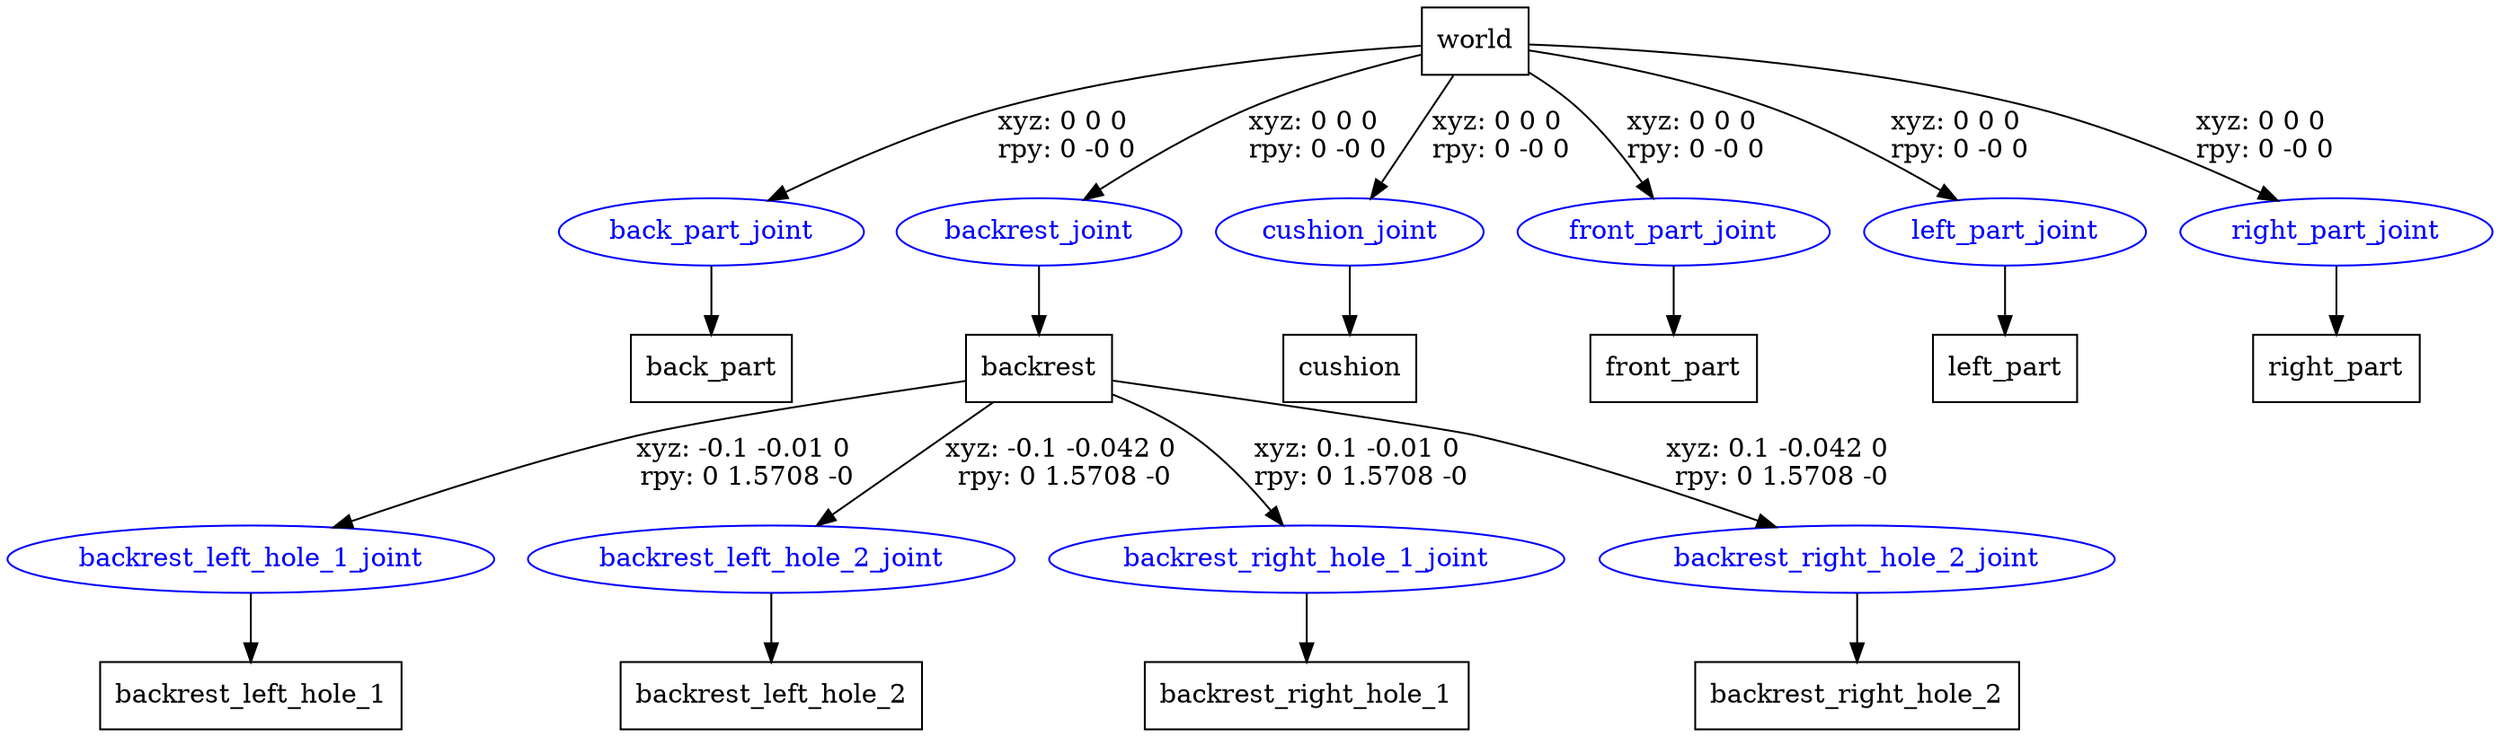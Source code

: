 digraph G {
node [shape=box];
"world" [label="world"];
"back_part" [label="back_part"];
"backrest" [label="backrest"];
"backrest_left_hole_1" [label="backrest_left_hole_1"];
"backrest_left_hole_2" [label="backrest_left_hole_2"];
"backrest_right_hole_1" [label="backrest_right_hole_1"];
"backrest_right_hole_2" [label="backrest_right_hole_2"];
"cushion" [label="cushion"];
"front_part" [label="front_part"];
"left_part" [label="left_part"];
"right_part" [label="right_part"];
node [shape=ellipse, color=blue, fontcolor=blue];
"world" -> "back_part_joint" [label="xyz: 0 0 0 \nrpy: 0 -0 0"]
"back_part_joint" -> "back_part"
"world" -> "backrest_joint" [label="xyz: 0 0 0 \nrpy: 0 -0 0"]
"backrest_joint" -> "backrest"
"backrest" -> "backrest_left_hole_1_joint" [label="xyz: -0.1 -0.01 0 \nrpy: 0 1.5708 -0"]
"backrest_left_hole_1_joint" -> "backrest_left_hole_1"
"backrest" -> "backrest_left_hole_2_joint" [label="xyz: -0.1 -0.042 0 \nrpy: 0 1.5708 -0"]
"backrest_left_hole_2_joint" -> "backrest_left_hole_2"
"backrest" -> "backrest_right_hole_1_joint" [label="xyz: 0.1 -0.01 0 \nrpy: 0 1.5708 -0"]
"backrest_right_hole_1_joint" -> "backrest_right_hole_1"
"backrest" -> "backrest_right_hole_2_joint" [label="xyz: 0.1 -0.042 0 \nrpy: 0 1.5708 -0"]
"backrest_right_hole_2_joint" -> "backrest_right_hole_2"
"world" -> "cushion_joint" [label="xyz: 0 0 0 \nrpy: 0 -0 0"]
"cushion_joint" -> "cushion"
"world" -> "front_part_joint" [label="xyz: 0 0 0 \nrpy: 0 -0 0"]
"front_part_joint" -> "front_part"
"world" -> "left_part_joint" [label="xyz: 0 0 0 \nrpy: 0 -0 0"]
"left_part_joint" -> "left_part"
"world" -> "right_part_joint" [label="xyz: 0 0 0 \nrpy: 0 -0 0"]
"right_part_joint" -> "right_part"
}
